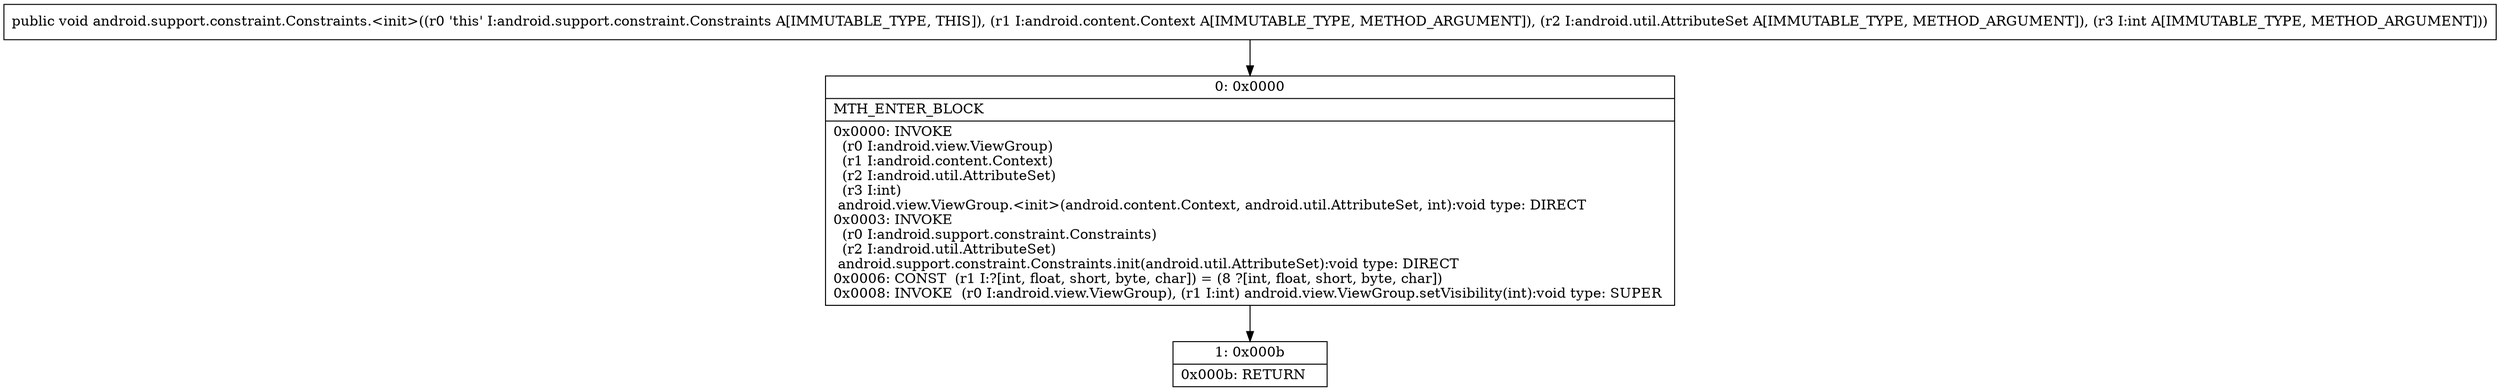 digraph "CFG forandroid.support.constraint.Constraints.\<init\>(Landroid\/content\/Context;Landroid\/util\/AttributeSet;I)V" {
Node_0 [shape=record,label="{0\:\ 0x0000|MTH_ENTER_BLOCK\l|0x0000: INVOKE  \l  (r0 I:android.view.ViewGroup)\l  (r1 I:android.content.Context)\l  (r2 I:android.util.AttributeSet)\l  (r3 I:int)\l android.view.ViewGroup.\<init\>(android.content.Context, android.util.AttributeSet, int):void type: DIRECT \l0x0003: INVOKE  \l  (r0 I:android.support.constraint.Constraints)\l  (r2 I:android.util.AttributeSet)\l android.support.constraint.Constraints.init(android.util.AttributeSet):void type: DIRECT \l0x0006: CONST  (r1 I:?[int, float, short, byte, char]) = (8 ?[int, float, short, byte, char]) \l0x0008: INVOKE  (r0 I:android.view.ViewGroup), (r1 I:int) android.view.ViewGroup.setVisibility(int):void type: SUPER \l}"];
Node_1 [shape=record,label="{1\:\ 0x000b|0x000b: RETURN   \l}"];
MethodNode[shape=record,label="{public void android.support.constraint.Constraints.\<init\>((r0 'this' I:android.support.constraint.Constraints A[IMMUTABLE_TYPE, THIS]), (r1 I:android.content.Context A[IMMUTABLE_TYPE, METHOD_ARGUMENT]), (r2 I:android.util.AttributeSet A[IMMUTABLE_TYPE, METHOD_ARGUMENT]), (r3 I:int A[IMMUTABLE_TYPE, METHOD_ARGUMENT])) }"];
MethodNode -> Node_0;
Node_0 -> Node_1;
}

